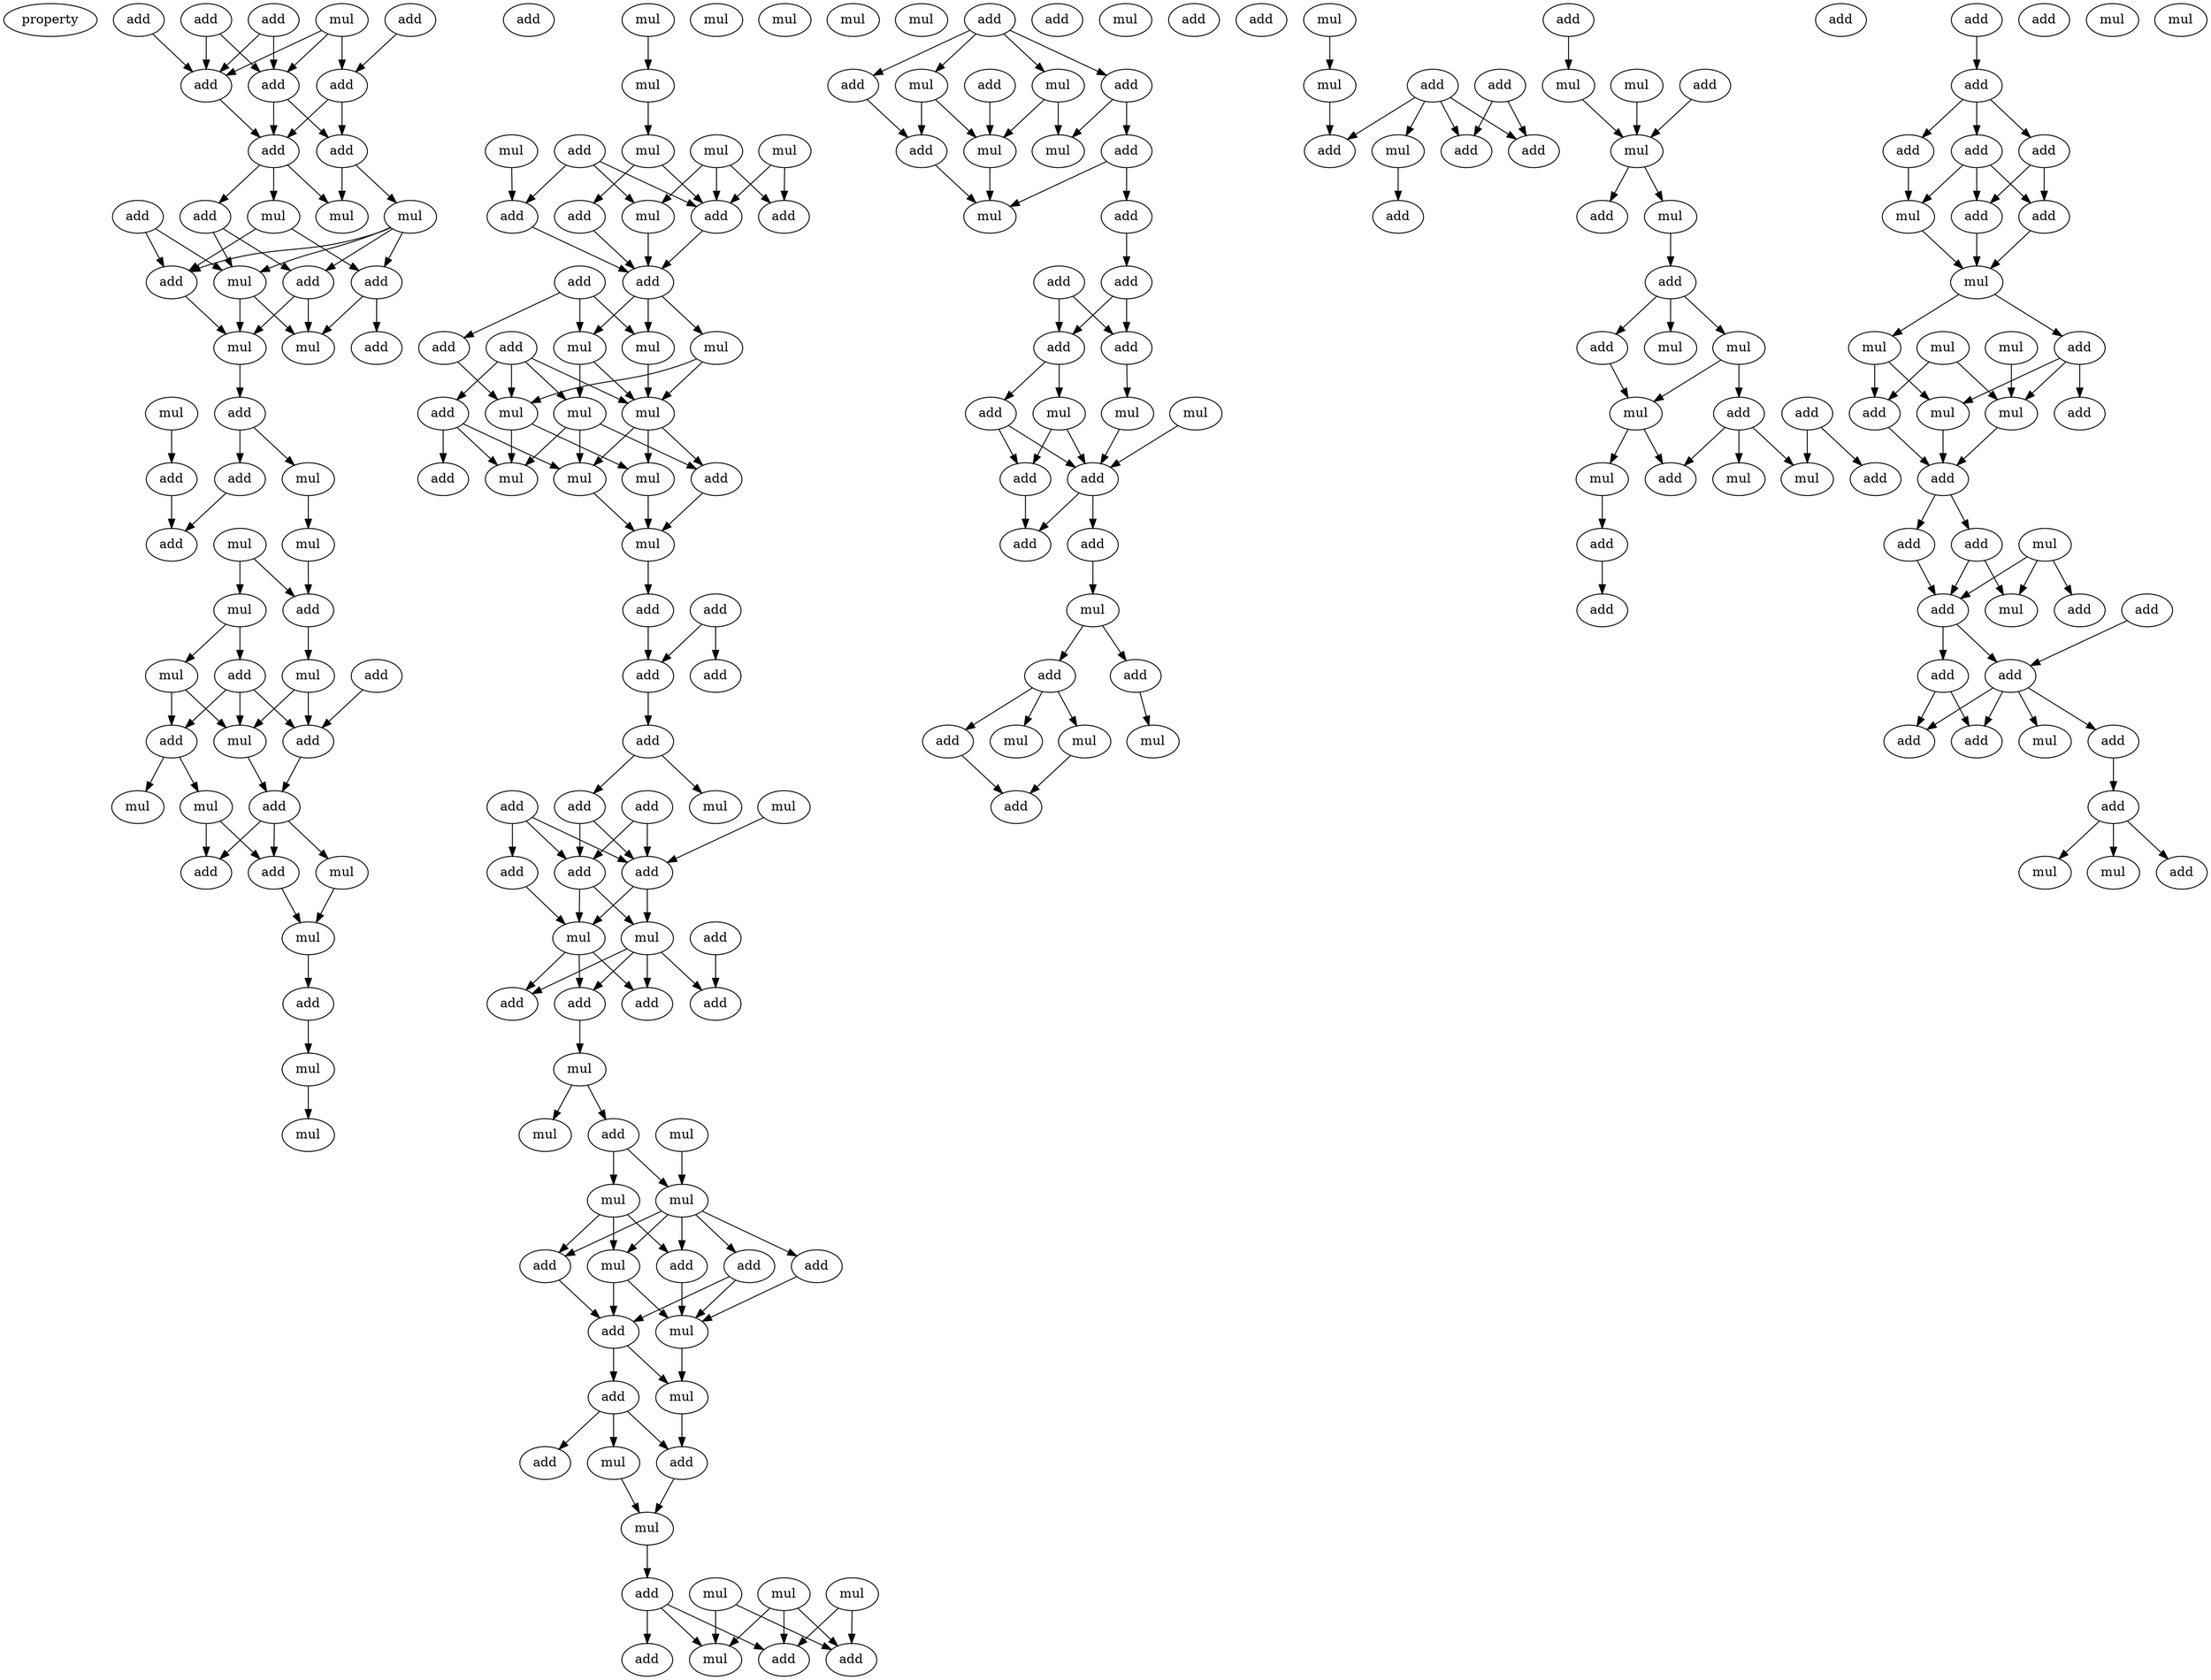 digraph {
    node [fontcolor=black]
    property [mul=2,lf=1.1]
    0 [ label = add ];
    1 [ label = add ];
    2 [ label = mul ];
    3 [ label = add ];
    4 [ label = add ];
    5 [ label = add ];
    6 [ label = add ];
    7 [ label = add ];
    8 [ label = add ];
    9 [ label = add ];
    10 [ label = add ];
    11 [ label = mul ];
    12 [ label = mul ];
    13 [ label = add ];
    14 [ label = mul ];
    15 [ label = add ];
    16 [ label = add ];
    17 [ label = mul ];
    18 [ label = add ];
    19 [ label = mul ];
    20 [ label = mul ];
    21 [ label = add ];
    22 [ label = add ];
    23 [ label = add ];
    24 [ label = mul ];
    25 [ label = add ];
    26 [ label = mul ];
    27 [ label = add ];
    28 [ label = mul ];
    29 [ label = mul ];
    30 [ label = add ];
    31 [ label = add ];
    32 [ label = mul ];
    33 [ label = mul ];
    34 [ label = mul ];
    35 [ label = add ];
    36 [ label = add ];
    37 [ label = mul ];
    38 [ label = add ];
    39 [ label = add ];
    40 [ label = add ];
    41 [ label = mul ];
    42 [ label = mul ];
    43 [ label = add ];
    44 [ label = mul ];
    45 [ label = add ];
    46 [ label = mul ];
    47 [ label = add ];
    48 [ label = mul ];
    49 [ label = mul ];
    50 [ label = mul ];
    51 [ label = mul ];
    52 [ label = mul ];
    53 [ label = mul ];
    54 [ label = mul ];
    55 [ label = mul ];
    56 [ label = add ];
    57 [ label = add ];
    58 [ label = add ];
    59 [ label = add ];
    60 [ label = add ];
    61 [ label = mul ];
    62 [ label = add ];
    63 [ label = add ];
    64 [ label = add ];
    65 [ label = add ];
    66 [ label = mul ];
    67 [ label = mul ];
    68 [ label = mul ];
    69 [ label = mul ];
    70 [ label = add ];
    71 [ label = mul ];
    72 [ label = mul ];
    73 [ label = mul ];
    74 [ label = mul ];
    75 [ label = add ];
    76 [ label = add ];
    77 [ label = mul ];
    78 [ label = mul ];
    79 [ label = add ];
    80 [ label = add ];
    81 [ label = add ];
    82 [ label = add ];
    83 [ label = add ];
    84 [ label = add ];
    85 [ label = add ];
    86 [ label = mul ];
    87 [ label = mul ];
    88 [ label = add ];
    89 [ label = add ];
    90 [ label = add ];
    91 [ label = add ];
    92 [ label = mul ];
    93 [ label = add ];
    94 [ label = mul ];
    95 [ label = add ];
    96 [ label = add ];
    97 [ label = add ];
    98 [ label = add ];
    99 [ label = mul ];
    100 [ label = add ];
    101 [ label = mul ];
    102 [ label = mul ];
    103 [ label = mul ];
    104 [ label = mul ];
    105 [ label = mul ];
    106 [ label = add ];
    107 [ label = add ];
    108 [ label = add ];
    109 [ label = mul ];
    110 [ label = add ];
    111 [ label = mul ];
    112 [ label = add ];
    113 [ label = mul ];
    114 [ label = add ];
    115 [ label = add ];
    116 [ label = mul ];
    117 [ label = mul ];
    118 [ label = add ];
    119 [ label = mul ];
    120 [ label = mul ];
    121 [ label = mul ];
    122 [ label = mul ];
    123 [ label = add ];
    124 [ label = mul ];
    125 [ label = mul ];
    126 [ label = add ];
    127 [ label = mul ];
    128 [ label = add ];
    129 [ label = add ];
    130 [ label = add ];
    131 [ label = add ];
    132 [ label = mul ];
    133 [ label = mul ];
    134 [ label = add ];
    135 [ label = add ];
    136 [ label = add ];
    137 [ label = mul ];
    138 [ label = mul ];
    139 [ label = add ];
    140 [ label = mul ];
    141 [ label = add ];
    142 [ label = add ];
    143 [ label = add ];
    144 [ label = add ];
    145 [ label = add ];
    146 [ label = add ];
    147 [ label = add ];
    148 [ label = mul ];
    149 [ label = mul ];
    150 [ label = mul ];
    151 [ label = mul ];
    152 [ label = add ];
    153 [ label = add ];
    154 [ label = add ];
    155 [ label = add ];
    156 [ label = mul ];
    157 [ label = add ];
    158 [ label = add ];
    159 [ label = mul ];
    160 [ label = mul ];
    161 [ label = mul ];
    162 [ label = add ];
    163 [ label = add ];
    164 [ label = add ];
    165 [ label = add ];
    166 [ label = mul ];
    167 [ label = add ];
    168 [ label = add ];
    169 [ label = mul ];
    170 [ label = mul ];
    171 [ label = add ];
    172 [ label = add ];
    173 [ label = add ];
    174 [ label = add ];
    175 [ label = add ];
    176 [ label = mul ];
    177 [ label = mul ];
    178 [ label = add ];
    179 [ label = mul ];
    180 [ label = add ];
    181 [ label = mul ];
    182 [ label = add ];
    183 [ label = add ];
    184 [ label = mul ];
    185 [ label = mul ];
    186 [ label = add ];
    187 [ label = add ];
    188 [ label = mul ];
    189 [ label = mul ];
    190 [ label = mul ];
    191 [ label = add ];
    192 [ label = add ];
    193 [ label = mul ];
    194 [ label = add ];
    195 [ label = add ];
    196 [ label = add ];
    197 [ label = add ];
    198 [ label = add ];
    199 [ label = add ];
    200 [ label = add ];
    201 [ label = add ];
    202 [ label = add ];
    203 [ label = add ];
    204 [ label = mul ];
    205 [ label = mul ];
    206 [ label = add ];
    207 [ label = mul ];
    208 [ label = mul ];
    209 [ label = add ];
    210 [ label = mul ];
    211 [ label = mul ];
    212 [ label = mul ];
    213 [ label = add ];
    214 [ label = add ];
    215 [ label = add ];
    216 [ label = add ];
    217 [ label = add ];
    218 [ label = mul ];
    219 [ label = mul ];
    220 [ label = add ];
    221 [ label = add ];
    222 [ label = add ];
    223 [ label = mul ];
    224 [ label = add ];
    225 [ label = add ];
    226 [ label = mul ];
    227 [ label = add ];
    228 [ label = add ];
    229 [ label = add ];
    230 [ label = add ];
    231 [ label = mul ];
    232 [ label = mul ];
    233 [ label = mul ];
    234 [ label = add ];
    0 -> 5 [ name = 0 ];
    0 -> 6 [ name = 1 ];
    1 -> 6 [ name = 2 ];
    2 -> 5 [ name = 3 ];
    2 -> 6 [ name = 4 ];
    2 -> 7 [ name = 5 ];
    3 -> 5 [ name = 6 ];
    3 -> 6 [ name = 7 ];
    4 -> 7 [ name = 8 ];
    5 -> 8 [ name = 9 ];
    5 -> 9 [ name = 10 ];
    6 -> 8 [ name = 11 ];
    7 -> 8 [ name = 12 ];
    7 -> 9 [ name = 13 ];
    8 -> 11 [ name = 14 ];
    8 -> 12 [ name = 15 ];
    8 -> 13 [ name = 16 ];
    9 -> 12 [ name = 17 ];
    9 -> 14 [ name = 18 ];
    10 -> 15 [ name = 19 ];
    10 -> 17 [ name = 20 ];
    11 -> 15 [ name = 21 ];
    11 -> 16 [ name = 22 ];
    13 -> 17 [ name = 23 ];
    13 -> 18 [ name = 24 ];
    14 -> 15 [ name = 25 ];
    14 -> 16 [ name = 26 ];
    14 -> 17 [ name = 27 ];
    14 -> 18 [ name = 28 ];
    15 -> 20 [ name = 29 ];
    16 -> 19 [ name = 30 ];
    16 -> 21 [ name = 31 ];
    17 -> 19 [ name = 32 ];
    17 -> 20 [ name = 33 ];
    18 -> 19 [ name = 34 ];
    18 -> 20 [ name = 35 ];
    20 -> 23 [ name = 36 ];
    23 -> 25 [ name = 37 ];
    23 -> 26 [ name = 38 ];
    24 -> 27 [ name = 39 ];
    25 -> 30 [ name = 40 ];
    26 -> 29 [ name = 41 ];
    27 -> 30 [ name = 42 ];
    28 -> 31 [ name = 43 ];
    28 -> 32 [ name = 44 ];
    29 -> 31 [ name = 45 ];
    31 -> 33 [ name = 46 ];
    32 -> 34 [ name = 47 ];
    32 -> 35 [ name = 48 ];
    33 -> 37 [ name = 49 ];
    33 -> 39 [ name = 50 ];
    34 -> 37 [ name = 51 ];
    34 -> 38 [ name = 52 ];
    35 -> 37 [ name = 53 ];
    35 -> 38 [ name = 54 ];
    35 -> 39 [ name = 55 ];
    36 -> 39 [ name = 56 ];
    37 -> 40 [ name = 57 ];
    38 -> 41 [ name = 58 ];
    38 -> 42 [ name = 59 ];
    39 -> 40 [ name = 60 ];
    40 -> 43 [ name = 61 ];
    40 -> 44 [ name = 62 ];
    40 -> 45 [ name = 63 ];
    41 -> 43 [ name = 64 ];
    41 -> 45 [ name = 65 ];
    44 -> 46 [ name = 66 ];
    45 -> 46 [ name = 67 ];
    46 -> 47 [ name = 68 ];
    47 -> 48 [ name = 69 ];
    48 -> 49 [ name = 70 ];
    50 -> 51 [ name = 71 ];
    51 -> 54 [ name = 72 ];
    52 -> 57 [ name = 73 ];
    53 -> 59 [ name = 74 ];
    53 -> 60 [ name = 75 ];
    54 -> 58 [ name = 76 ];
    54 -> 59 [ name = 77 ];
    55 -> 59 [ name = 78 ];
    55 -> 60 [ name = 79 ];
    55 -> 61 [ name = 80 ];
    56 -> 57 [ name = 81 ];
    56 -> 59 [ name = 82 ];
    56 -> 61 [ name = 83 ];
    57 -> 62 [ name = 84 ];
    58 -> 62 [ name = 85 ];
    59 -> 62 [ name = 86 ];
    61 -> 62 [ name = 87 ];
    62 -> 66 [ name = 88 ];
    62 -> 67 [ name = 89 ];
    62 -> 68 [ name = 90 ];
    63 -> 64 [ name = 91 ];
    63 -> 67 [ name = 92 ];
    63 -> 68 [ name = 93 ];
    64 -> 69 [ name = 94 ];
    65 -> 69 [ name = 95 ];
    65 -> 70 [ name = 96 ];
    65 -> 71 [ name = 97 ];
    65 -> 72 [ name = 98 ];
    66 -> 69 [ name = 99 ];
    66 -> 72 [ name = 100 ];
    67 -> 72 [ name = 101 ];
    68 -> 71 [ name = 102 ];
    68 -> 72 [ name = 103 ];
    69 -> 73 [ name = 104 ];
    69 -> 74 [ name = 105 ];
    70 -> 73 [ name = 106 ];
    70 -> 75 [ name = 107 ];
    70 -> 77 [ name = 108 ];
    71 -> 73 [ name = 109 ];
    71 -> 76 [ name = 110 ];
    71 -> 77 [ name = 111 ];
    72 -> 74 [ name = 112 ];
    72 -> 76 [ name = 113 ];
    72 -> 77 [ name = 114 ];
    74 -> 78 [ name = 115 ];
    76 -> 78 [ name = 116 ];
    77 -> 78 [ name = 117 ];
    78 -> 79 [ name = 118 ];
    79 -> 81 [ name = 119 ];
    80 -> 81 [ name = 120 ];
    80 -> 82 [ name = 121 ];
    81 -> 83 [ name = 122 ];
    83 -> 84 [ name = 123 ];
    83 -> 86 [ name = 124 ];
    84 -> 90 [ name = 125 ];
    84 -> 91 [ name = 126 ];
    85 -> 89 [ name = 127 ];
    85 -> 90 [ name = 128 ];
    85 -> 91 [ name = 129 ];
    87 -> 90 [ name = 130 ];
    88 -> 90 [ name = 131 ];
    88 -> 91 [ name = 132 ];
    89 -> 94 [ name = 133 ];
    90 -> 92 [ name = 134 ];
    90 -> 94 [ name = 135 ];
    91 -> 92 [ name = 136 ];
    91 -> 94 [ name = 137 ];
    92 -> 95 [ name = 138 ];
    92 -> 96 [ name = 139 ];
    92 -> 97 [ name = 140 ];
    92 -> 98 [ name = 141 ];
    93 -> 98 [ name = 142 ];
    94 -> 95 [ name = 143 ];
    94 -> 96 [ name = 144 ];
    94 -> 97 [ name = 145 ];
    97 -> 99 [ name = 146 ];
    99 -> 100 [ name = 147 ];
    99 -> 102 [ name = 148 ];
    100 -> 104 [ name = 149 ];
    100 -> 105 [ name = 150 ];
    101 -> 104 [ name = 151 ];
    104 -> 106 [ name = 152 ];
    104 -> 107 [ name = 153 ];
    104 -> 108 [ name = 154 ];
    104 -> 109 [ name = 155 ];
    104 -> 110 [ name = 156 ];
    105 -> 106 [ name = 157 ];
    105 -> 109 [ name = 158 ];
    105 -> 110 [ name = 159 ];
    106 -> 111 [ name = 160 ];
    107 -> 111 [ name = 161 ];
    107 -> 112 [ name = 162 ];
    108 -> 111 [ name = 163 ];
    109 -> 111 [ name = 164 ];
    109 -> 112 [ name = 165 ];
    110 -> 112 [ name = 166 ];
    111 -> 113 [ name = 167 ];
    112 -> 113 [ name = 168 ];
    112 -> 114 [ name = 169 ];
    113 -> 118 [ name = 170 ];
    114 -> 115 [ name = 171 ];
    114 -> 117 [ name = 172 ];
    114 -> 118 [ name = 173 ];
    117 -> 120 [ name = 174 ];
    118 -> 120 [ name = 175 ];
    120 -> 123 [ name = 176 ];
    121 -> 127 [ name = 177 ];
    121 -> 128 [ name = 178 ];
    121 -> 129 [ name = 179 ];
    122 -> 128 [ name = 180 ];
    122 -> 129 [ name = 181 ];
    123 -> 126 [ name = 182 ];
    123 -> 127 [ name = 183 ];
    123 -> 129 [ name = 184 ];
    124 -> 127 [ name = 185 ];
    124 -> 128 [ name = 186 ];
    130 -> 131 [ name = 187 ];
    130 -> 132 [ name = 188 ];
    130 -> 133 [ name = 189 ];
    130 -> 134 [ name = 190 ];
    131 -> 136 [ name = 191 ];
    131 -> 137 [ name = 192 ];
    132 -> 137 [ name = 193 ];
    132 -> 138 [ name = 194 ];
    133 -> 138 [ name = 195 ];
    133 -> 139 [ name = 196 ];
    134 -> 139 [ name = 197 ];
    135 -> 138 [ name = 198 ];
    136 -> 140 [ name = 199 ];
    136 -> 141 [ name = 200 ];
    138 -> 140 [ name = 201 ];
    139 -> 140 [ name = 202 ];
    141 -> 144 [ name = 203 ];
    142 -> 145 [ name = 204 ];
    142 -> 146 [ name = 205 ];
    144 -> 145 [ name = 206 ];
    144 -> 146 [ name = 207 ];
    145 -> 147 [ name = 208 ];
    145 -> 148 [ name = 209 ];
    146 -> 149 [ name = 210 ];
    147 -> 152 [ name = 211 ];
    147 -> 153 [ name = 212 ];
    148 -> 152 [ name = 213 ];
    148 -> 153 [ name = 214 ];
    149 -> 152 [ name = 215 ];
    150 -> 152 [ name = 216 ];
    152 -> 154 [ name = 217 ];
    152 -> 155 [ name = 218 ];
    153 -> 154 [ name = 219 ];
    155 -> 156 [ name = 220 ];
    156 -> 157 [ name = 221 ];
    156 -> 158 [ name = 222 ];
    157 -> 160 [ name = 223 ];
    157 -> 161 [ name = 224 ];
    157 -> 162 [ name = 225 ];
    158 -> 159 [ name = 226 ];
    161 -> 164 [ name = 227 ];
    162 -> 164 [ name = 228 ];
    166 -> 169 [ name = 229 ];
    167 -> 171 [ name = 230 ];
    167 -> 173 [ name = 231 ];
    168 -> 170 [ name = 232 ];
    168 -> 171 [ name = 233 ];
    168 -> 172 [ name = 234 ];
    168 -> 173 [ name = 235 ];
    169 -> 172 [ name = 236 ];
    170 -> 174 [ name = 237 ];
    175 -> 176 [ name = 238 ];
    176 -> 179 [ name = 239 ];
    177 -> 179 [ name = 240 ];
    178 -> 179 [ name = 241 ];
    179 -> 180 [ name = 242 ];
    179 -> 181 [ name = 243 ];
    181 -> 182 [ name = 244 ];
    182 -> 183 [ name = 245 ];
    182 -> 184 [ name = 246 ];
    182 -> 185 [ name = 247 ];
    183 -> 188 [ name = 248 ];
    185 -> 187 [ name = 249 ];
    185 -> 188 [ name = 250 ];
    186 -> 191 [ name = 251 ];
    186 -> 193 [ name = 252 ];
    187 -> 189 [ name = 253 ];
    187 -> 192 [ name = 254 ];
    187 -> 193 [ name = 255 ];
    188 -> 190 [ name = 256 ];
    188 -> 192 [ name = 257 ];
    190 -> 194 [ name = 258 ];
    194 -> 196 [ name = 259 ];
    197 -> 198 [ name = 260 ];
    198 -> 199 [ name = 261 ];
    198 -> 200 [ name = 262 ];
    198 -> 201 [ name = 263 ];
    199 -> 204 [ name = 264 ];
    200 -> 202 [ name = 265 ];
    200 -> 203 [ name = 266 ];
    200 -> 204 [ name = 267 ];
    201 -> 202 [ name = 268 ];
    201 -> 203 [ name = 269 ];
    202 -> 205 [ name = 270 ];
    203 -> 205 [ name = 271 ];
    204 -> 205 [ name = 272 ];
    205 -> 208 [ name = 273 ];
    205 -> 209 [ name = 274 ];
    207 -> 211 [ name = 275 ];
    208 -> 212 [ name = 276 ];
    208 -> 214 [ name = 277 ];
    209 -> 211 [ name = 278 ];
    209 -> 212 [ name = 279 ];
    209 -> 213 [ name = 280 ];
    210 -> 211 [ name = 281 ];
    210 -> 214 [ name = 282 ];
    211 -> 215 [ name = 283 ];
    212 -> 215 [ name = 284 ];
    214 -> 215 [ name = 285 ];
    215 -> 216 [ name = 286 ];
    215 -> 217 [ name = 287 ];
    216 -> 219 [ name = 288 ];
    216 -> 221 [ name = 289 ];
    217 -> 221 [ name = 290 ];
    218 -> 219 [ name = 291 ];
    218 -> 221 [ name = 292 ];
    218 -> 222 [ name = 293 ];
    220 -> 225 [ name = 294 ];
    221 -> 224 [ name = 295 ];
    221 -> 225 [ name = 296 ];
    224 -> 227 [ name = 297 ];
    224 -> 228 [ name = 298 ];
    225 -> 226 [ name = 299 ];
    225 -> 227 [ name = 300 ];
    225 -> 228 [ name = 301 ];
    225 -> 229 [ name = 302 ];
    229 -> 230 [ name = 303 ];
    230 -> 231 [ name = 304 ];
    230 -> 233 [ name = 305 ];
    230 -> 234 [ name = 306 ];
}
